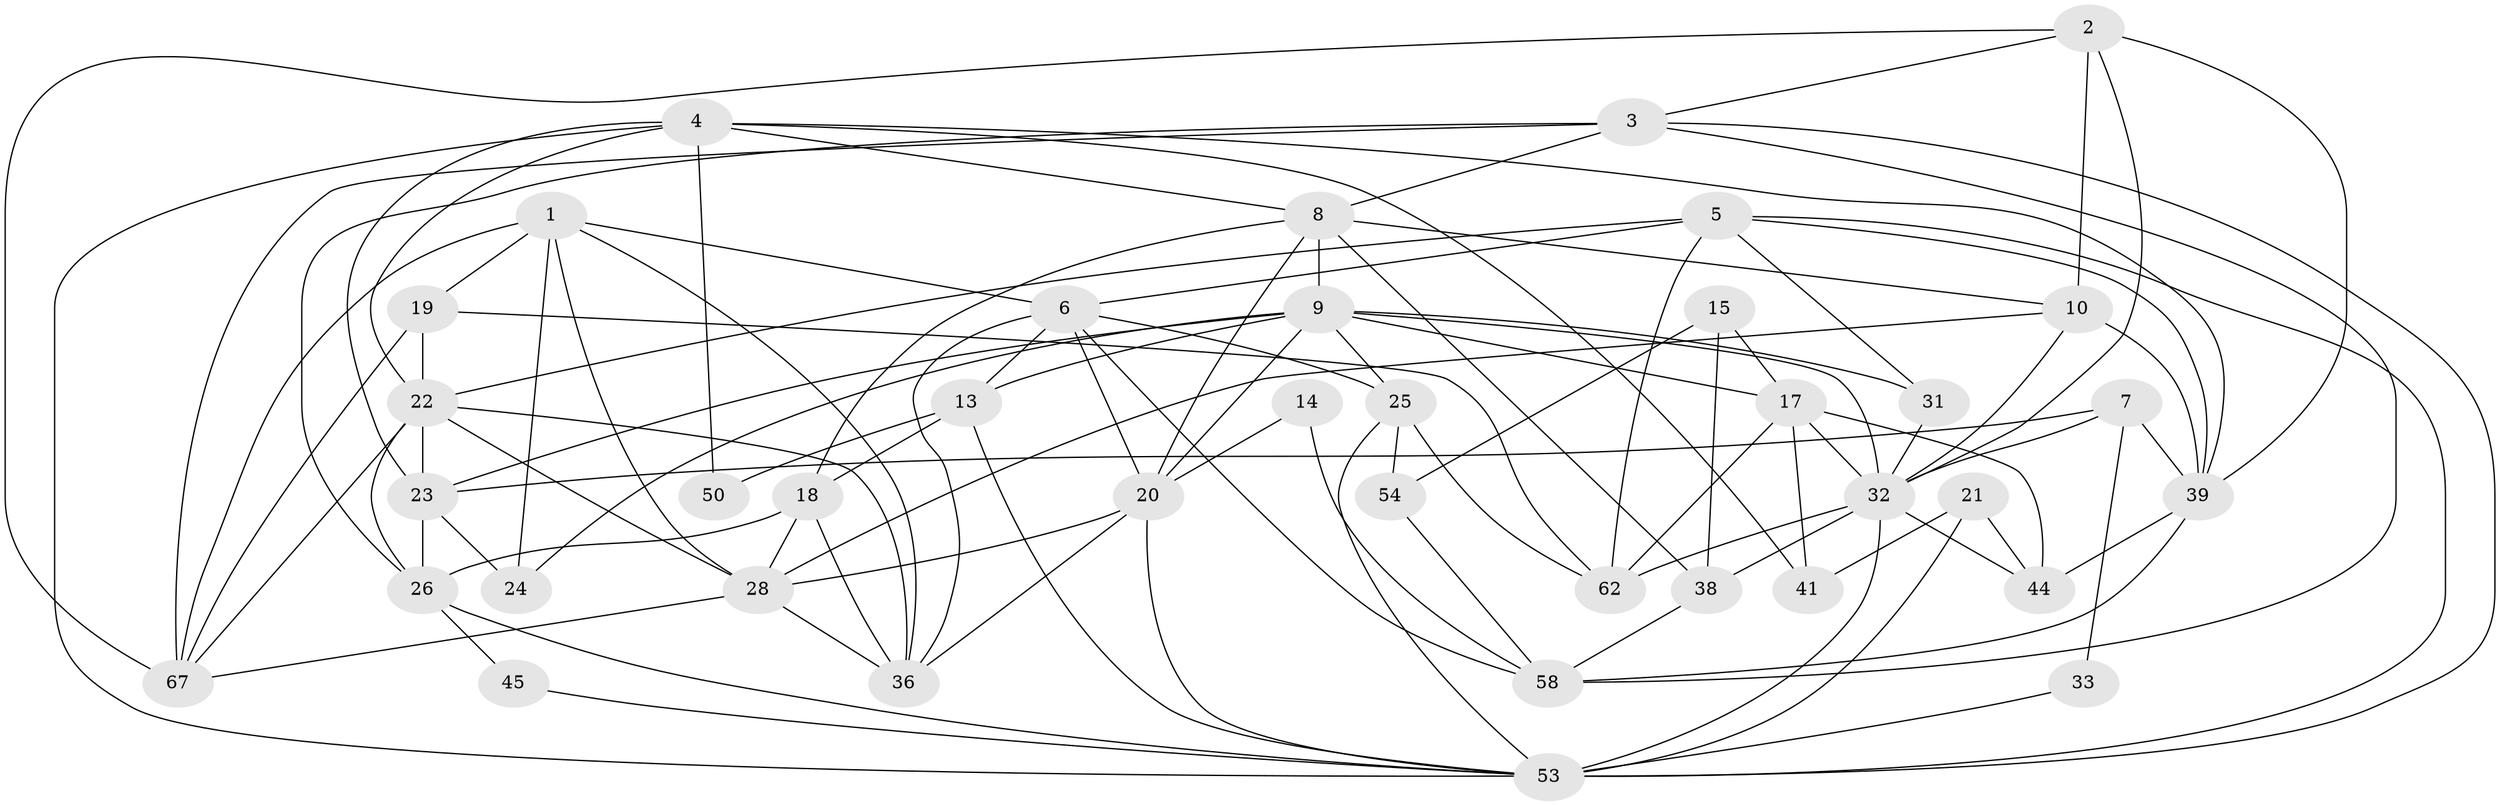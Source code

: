 // original degree distribution, {5: 0.1791044776119403, 4: 0.3283582089552239, 6: 0.05970149253731343, 7: 0.029850746268656716, 2: 0.14925373134328357, 3: 0.22388059701492538, 9: 0.014925373134328358, 8: 0.014925373134328358}
// Generated by graph-tools (version 1.1) at 2025/11/02/27/25 16:11:23]
// undirected, 39 vertices, 103 edges
graph export_dot {
graph [start="1"]
  node [color=gray90,style=filled];
  1 [super="+29"];
  2 [super="+34"];
  3 [super="+12"];
  4 [super="+55"];
  5 [super="+52"];
  6 [super="+64"];
  7 [super="+65"];
  8 [super="+49"];
  9 [super="+27"];
  10 [super="+11"];
  13 [super="+16"];
  14;
  15;
  17 [super="+35"];
  18 [super="+42"];
  19 [super="+61"];
  20 [super="+60"];
  21 [super="+40"];
  22 [super="+57"];
  23 [super="+30"];
  24;
  25 [super="+66"];
  26 [super="+37"];
  28 [super="+51"];
  31;
  32 [super="+43"];
  33;
  36 [super="+46"];
  38 [super="+59"];
  39 [super="+48"];
  41;
  44 [super="+47"];
  45;
  50;
  53 [super="+56"];
  54;
  58 [super="+63"];
  62;
  67;
  1 -- 24;
  1 -- 19;
  1 -- 36;
  1 -- 6;
  1 -- 67;
  1 -- 28;
  2 -- 10 [weight=3];
  2 -- 3;
  2 -- 32;
  2 -- 39;
  2 -- 67;
  3 -- 67;
  3 -- 53;
  3 -- 8;
  3 -- 58;
  3 -- 26;
  4 -- 8;
  4 -- 41;
  4 -- 53;
  4 -- 50;
  4 -- 23;
  4 -- 22;
  4 -- 39;
  5 -- 53;
  5 -- 22;
  5 -- 31;
  5 -- 62;
  5 -- 6;
  5 -- 39;
  6 -- 36;
  6 -- 13;
  6 -- 20;
  6 -- 58;
  6 -- 25;
  7 -- 39;
  7 -- 23;
  7 -- 33;
  7 -- 32;
  8 -- 18;
  8 -- 20;
  8 -- 38;
  8 -- 9;
  8 -- 10;
  9 -- 17;
  9 -- 24;
  9 -- 23;
  9 -- 20;
  9 -- 31;
  9 -- 13;
  9 -- 32;
  9 -- 25;
  10 -- 32;
  10 -- 28;
  10 -- 39;
  13 -- 18;
  13 -- 50;
  13 -- 53;
  14 -- 20;
  14 -- 58;
  15 -- 38;
  15 -- 54;
  15 -- 17;
  17 -- 41;
  17 -- 44;
  17 -- 62;
  17 -- 32;
  18 -- 26;
  18 -- 28;
  18 -- 36;
  19 -- 62;
  19 -- 22;
  19 -- 67;
  20 -- 53;
  20 -- 28;
  20 -- 36;
  21 -- 53 [weight=2];
  21 -- 41;
  21 -- 44;
  22 -- 23;
  22 -- 67;
  22 -- 28;
  22 -- 26;
  22 -- 36;
  23 -- 24;
  23 -- 26;
  25 -- 62;
  25 -- 54;
  25 -- 53;
  26 -- 53;
  26 -- 45;
  28 -- 67;
  28 -- 36;
  31 -- 32;
  32 -- 53;
  32 -- 38;
  32 -- 44;
  32 -- 62;
  33 -- 53;
  38 -- 58;
  39 -- 44;
  39 -- 58;
  45 -- 53;
  54 -- 58;
}
